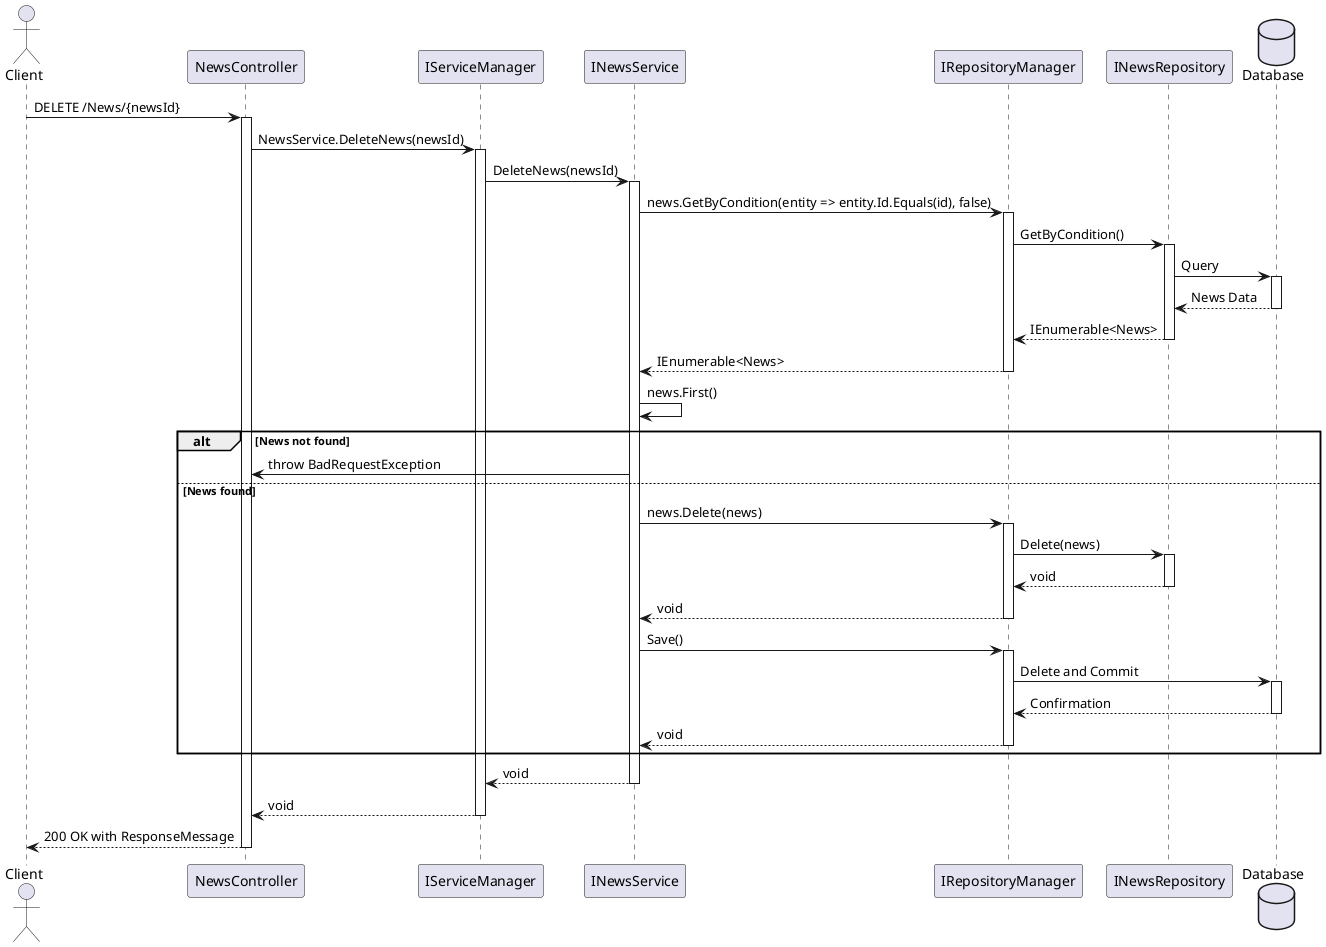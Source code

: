 @startuml
actor Client
participant "NewsController" as Controller
participant "IServiceManager" as ServiceManager
participant "INewsService" as NewsService
participant "IRepositoryManager" as RepositoryManager
participant "INewsRepository" as NewsRepo
database "Database" as DB

Client -> Controller : DELETE /News/{newsId}
activate Controller

Controller -> ServiceManager : NewsService.DeleteNews(newsId)
activate ServiceManager

ServiceManager -> NewsService : DeleteNews(newsId)
activate NewsService

NewsService -> RepositoryManager : news.GetByCondition(entity => entity.Id.Equals(id), false)
activate RepositoryManager

RepositoryManager -> NewsRepo : GetByCondition()
activate NewsRepo

NewsRepo -> DB : Query
activate DB
DB --> NewsRepo : News Data
deactivate DB

NewsRepo --> RepositoryManager : IEnumerable<News>
deactivate NewsRepo

RepositoryManager --> NewsService : IEnumerable<News>
deactivate RepositoryManager

NewsService -> NewsService : news.First()

alt News not found
    NewsService -> Controller : throw BadRequestException
else News found
    NewsService -> RepositoryManager : news.Delete(news)
    activate RepositoryManager
    
    RepositoryManager -> NewsRepo : Delete(news)
    activate NewsRepo
    NewsRepo --> RepositoryManager : void
    deactivate NewsRepo
    
    RepositoryManager --> NewsService : void
    deactivate RepositoryManager

    NewsService -> RepositoryManager : Save()
    activate RepositoryManager
    RepositoryManager -> DB : Delete and Commit
    activate DB
    DB --> RepositoryManager : Confirmation
    deactivate DB
    RepositoryManager --> NewsService : void
    deactivate RepositoryManager
end

NewsService --> ServiceManager : void
deactivate NewsService

ServiceManager --> Controller : void
deactivate ServiceManager

Controller --> Client : 200 OK with ResponseMessage
deactivate Controller

@enduml